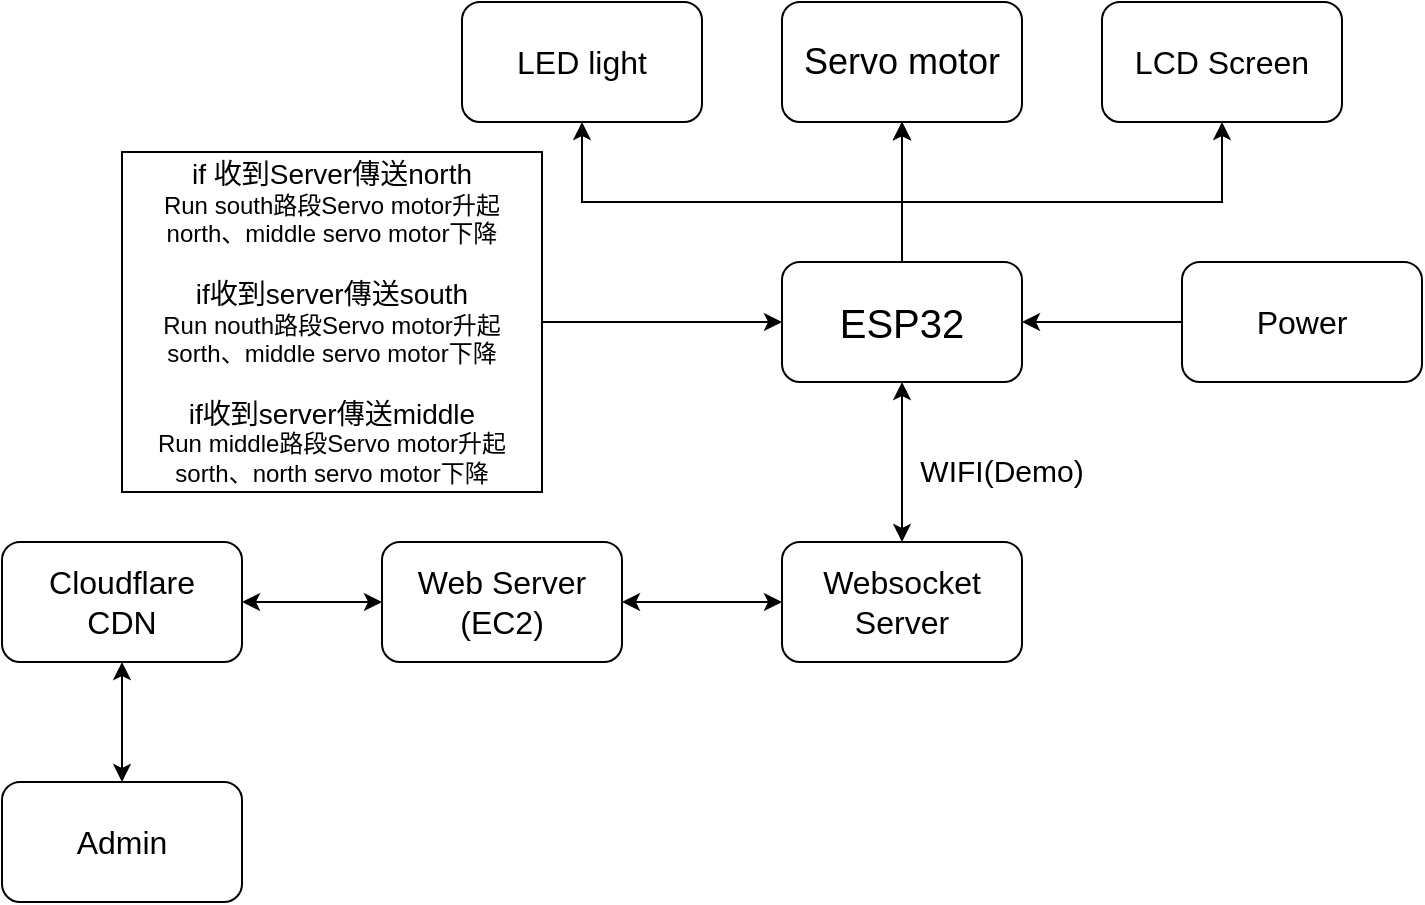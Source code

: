 <mxfile version="25.0.3">
  <diagram name="第 1 页" id="GRRBzTbhXltk0ez7nLBs">
    <mxGraphModel dx="954" dy="605" grid="1" gridSize="10" guides="1" tooltips="1" connect="1" arrows="1" fold="1" page="1" pageScale="1" pageWidth="2339" pageHeight="3300" math="0" shadow="0">
      <root>
        <mxCell id="0" />
        <mxCell id="1" parent="0" />
        <mxCell id="h-WjH9o7uv-af2M9mUsH-5" value="" style="edgeStyle=orthogonalEdgeStyle;rounded=0;orthogonalLoop=1;jettySize=auto;html=1;" parent="1" source="h-WjH9o7uv-af2M9mUsH-3" target="h-WjH9o7uv-af2M9mUsH-4" edge="1">
          <mxGeometry relative="1" as="geometry" />
        </mxCell>
        <mxCell id="h-WjH9o7uv-af2M9mUsH-8" value="" style="edgeStyle=orthogonalEdgeStyle;rounded=0;orthogonalLoop=1;jettySize=auto;html=1;" parent="1" source="h-WjH9o7uv-af2M9mUsH-3" target="h-WjH9o7uv-af2M9mUsH-4" edge="1">
          <mxGeometry relative="1" as="geometry" />
        </mxCell>
        <mxCell id="h-WjH9o7uv-af2M9mUsH-9" value="" style="edgeStyle=orthogonalEdgeStyle;rounded=0;orthogonalLoop=1;jettySize=auto;html=1;" parent="1" source="h-WjH9o7uv-af2M9mUsH-3" target="h-WjH9o7uv-af2M9mUsH-4" edge="1">
          <mxGeometry relative="1" as="geometry" />
        </mxCell>
        <mxCell id="h-WjH9o7uv-af2M9mUsH-11" style="edgeStyle=orthogonalEdgeStyle;rounded=0;orthogonalLoop=1;jettySize=auto;html=1;entryX=0.5;entryY=1;entryDx=0;entryDy=0;" parent="1" source="h-WjH9o7uv-af2M9mUsH-3" target="h-WjH9o7uv-af2M9mUsH-10" edge="1">
          <mxGeometry relative="1" as="geometry">
            <Array as="points">
              <mxPoint x="640" y="500" />
              <mxPoint x="800" y="500" />
            </Array>
          </mxGeometry>
        </mxCell>
        <mxCell id="h-WjH9o7uv-af2M9mUsH-13" style="edgeStyle=orthogonalEdgeStyle;rounded=0;orthogonalLoop=1;jettySize=auto;html=1;entryX=0.5;entryY=1;entryDx=0;entryDy=0;" parent="1" source="h-WjH9o7uv-af2M9mUsH-3" target="h-WjH9o7uv-af2M9mUsH-12" edge="1">
          <mxGeometry relative="1" as="geometry">
            <Array as="points">
              <mxPoint x="640" y="500" />
              <mxPoint x="480" y="500" />
            </Array>
          </mxGeometry>
        </mxCell>
        <mxCell id="h-WjH9o7uv-af2M9mUsH-3" value="&lt;font style=&quot;font-size: 20px;&quot;&gt;ESP32&lt;/font&gt;" style="rounded=1;whiteSpace=wrap;html=1;" parent="1" vertex="1">
          <mxGeometry x="580" y="530" width="120" height="60" as="geometry" />
        </mxCell>
        <mxCell id="h-WjH9o7uv-af2M9mUsH-4" value="&lt;font style=&quot;font-size: 18px;&quot;&gt;Servo motor&lt;/font&gt;" style="rounded=1;whiteSpace=wrap;html=1;" parent="1" vertex="1">
          <mxGeometry x="580" y="400" width="120" height="60" as="geometry" />
        </mxCell>
        <mxCell id="h-WjH9o7uv-af2M9mUsH-10" value="&lt;font style=&quot;font-size: 16px;&quot;&gt;LCD Screen&lt;/font&gt;" style="rounded=1;whiteSpace=wrap;html=1;" parent="1" vertex="1">
          <mxGeometry x="740" y="400" width="120" height="60" as="geometry" />
        </mxCell>
        <mxCell id="h-WjH9o7uv-af2M9mUsH-12" value="&lt;font style=&quot;font-size: 16px;&quot;&gt;LED light&lt;/font&gt;" style="rounded=1;whiteSpace=wrap;html=1;" parent="1" vertex="1">
          <mxGeometry x="420" y="400" width="120" height="60" as="geometry" />
        </mxCell>
        <mxCell id="h-WjH9o7uv-af2M9mUsH-14" value="&lt;span style=&quot;font-size: 16px;&quot;&gt;Websocket&lt;/span&gt;&lt;div&gt;&lt;span style=&quot;font-size: 16px;&quot;&gt;Server&lt;/span&gt;&lt;/div&gt;" style="rounded=1;whiteSpace=wrap;html=1;" parent="1" vertex="1">
          <mxGeometry x="580" y="670" width="120" height="60" as="geometry" />
        </mxCell>
        <mxCell id="h-WjH9o7uv-af2M9mUsH-16" value="" style="endArrow=classic;startArrow=classic;html=1;rounded=0;entryX=0.5;entryY=1;entryDx=0;entryDy=0;exitX=0.5;exitY=0;exitDx=0;exitDy=0;" parent="1" source="h-WjH9o7uv-af2M9mUsH-14" target="h-WjH9o7uv-af2M9mUsH-3" edge="1">
          <mxGeometry width="50" height="50" relative="1" as="geometry">
            <mxPoint x="390" y="660" as="sourcePoint" />
            <mxPoint x="520" y="610" as="targetPoint" />
          </mxGeometry>
        </mxCell>
        <mxCell id="h-WjH9o7uv-af2M9mUsH-17" value="&lt;font style=&quot;font-size: 16px;&quot;&gt;Web Server&lt;/font&gt;&lt;div&gt;&lt;font style=&quot;font-size: 16px;&quot;&gt;(EC2)&lt;/font&gt;&lt;/div&gt;" style="rounded=1;whiteSpace=wrap;html=1;" parent="1" vertex="1">
          <mxGeometry x="380" y="670" width="120" height="60" as="geometry" />
        </mxCell>
        <mxCell id="iC1xKiAJGUKjYp6LLDDv-2" value="&lt;font style=&quot;font-size: 15px;&quot;&gt;WIFI(Demo)&lt;/font&gt;" style="text;html=1;align=center;verticalAlign=middle;whiteSpace=wrap;rounded=0;" vertex="1" parent="1">
          <mxGeometry x="650" y="618.75" width="80" height="30" as="geometry" />
        </mxCell>
        <mxCell id="iC1xKiAJGUKjYp6LLDDv-4" value="" style="endArrow=classic;startArrow=classic;html=1;rounded=0;exitX=1;exitY=0.5;exitDx=0;exitDy=0;entryX=0;entryY=0.5;entryDx=0;entryDy=0;" edge="1" parent="1" source="h-WjH9o7uv-af2M9mUsH-17" target="h-WjH9o7uv-af2M9mUsH-14">
          <mxGeometry width="50" height="50" relative="1" as="geometry">
            <mxPoint x="620" y="620" as="sourcePoint" />
            <mxPoint x="670" y="570" as="targetPoint" />
          </mxGeometry>
        </mxCell>
        <mxCell id="iC1xKiAJGUKjYp6LLDDv-6" value="&lt;font style=&quot;font-size: 16px;&quot;&gt;Cloudflare&lt;/font&gt;&lt;div&gt;&lt;font style=&quot;font-size: 16px;&quot;&gt;CDN&lt;/font&gt;&lt;/div&gt;" style="rounded=1;whiteSpace=wrap;html=1;" vertex="1" parent="1">
          <mxGeometry x="190" y="670" width="120" height="60" as="geometry" />
        </mxCell>
        <mxCell id="iC1xKiAJGUKjYp6LLDDv-9" value="" style="endArrow=classic;startArrow=classic;html=1;rounded=0;exitX=1;exitY=0.5;exitDx=0;exitDy=0;entryX=0;entryY=0.5;entryDx=0;entryDy=0;" edge="1" parent="1" source="iC1xKiAJGUKjYp6LLDDv-6" target="h-WjH9o7uv-af2M9mUsH-17">
          <mxGeometry width="50" height="50" relative="1" as="geometry">
            <mxPoint x="530" y="600" as="sourcePoint" />
            <mxPoint x="580" y="550" as="targetPoint" />
          </mxGeometry>
        </mxCell>
        <mxCell id="iC1xKiAJGUKjYp6LLDDv-10" value="&lt;span style=&quot;font-size: 16px;&quot;&gt;Admin&lt;/span&gt;" style="rounded=1;whiteSpace=wrap;html=1;" vertex="1" parent="1">
          <mxGeometry x="190" y="790" width="120" height="60" as="geometry" />
        </mxCell>
        <mxCell id="iC1xKiAJGUKjYp6LLDDv-11" value="" style="endArrow=classic;startArrow=classic;html=1;rounded=0;entryX=0.5;entryY=1;entryDx=0;entryDy=0;exitX=0.5;exitY=0;exitDx=0;exitDy=0;" edge="1" parent="1" source="iC1xKiAJGUKjYp6LLDDv-10" target="iC1xKiAJGUKjYp6LLDDv-6">
          <mxGeometry width="50" height="50" relative="1" as="geometry">
            <mxPoint x="280" y="780" as="sourcePoint" />
            <mxPoint x="600" y="740" as="targetPoint" />
          </mxGeometry>
        </mxCell>
        <mxCell id="iC1xKiAJGUKjYp6LLDDv-13" value="" style="edgeStyle=orthogonalEdgeStyle;rounded=0;orthogonalLoop=1;jettySize=auto;html=1;" edge="1" parent="1" source="iC1xKiAJGUKjYp6LLDDv-12" target="h-WjH9o7uv-af2M9mUsH-3">
          <mxGeometry relative="1" as="geometry" />
        </mxCell>
        <mxCell id="iC1xKiAJGUKjYp6LLDDv-12" value="&lt;font style=&quot;font-size: 16px;&quot;&gt;Power&lt;/font&gt;" style="rounded=1;whiteSpace=wrap;html=1;" vertex="1" parent="1">
          <mxGeometry x="780" y="530" width="120" height="60" as="geometry" />
        </mxCell>
        <mxCell id="iC1xKiAJGUKjYp6LLDDv-19" value="" style="edgeStyle=orthogonalEdgeStyle;rounded=0;orthogonalLoop=1;jettySize=auto;html=1;" edge="1" parent="1" source="iC1xKiAJGUKjYp6LLDDv-18" target="h-WjH9o7uv-af2M9mUsH-3">
          <mxGeometry relative="1" as="geometry" />
        </mxCell>
        <mxCell id="iC1xKiAJGUKjYp6LLDDv-18" value="&lt;span style=&quot;font-size: 14px;&quot;&gt;if 收到Server傳送north&lt;/span&gt;&lt;div&gt;Run south路段Servo motor升起&lt;/div&gt;&lt;div&gt;north、middle servo motor下降&lt;/div&gt;&lt;div&gt;&lt;br&gt;&lt;/div&gt;&lt;div&gt;&lt;font style=&quot;font-size: 14px;&quot;&gt;if收到server傳送south&lt;/font&gt;&lt;/div&gt;&lt;div&gt;&lt;div&gt;Run nouth路段Servo motor升起&lt;/div&gt;&lt;div&gt;sorth、middle servo motor下降&lt;/div&gt;&lt;div&gt;&lt;br&gt;&lt;/div&gt;&lt;/div&gt;&lt;div&gt;&lt;div&gt;&lt;font style=&quot;font-size: 14px;&quot;&gt;if收到server傳送middle&lt;/font&gt;&lt;/div&gt;&lt;div&gt;&lt;div&gt;Run middle路段Servo motor升起&lt;/div&gt;&lt;div&gt;sorth、north servo motor下降&lt;/div&gt;&lt;/div&gt;&lt;/div&gt;" style="rounded=0;whiteSpace=wrap;html=1;" vertex="1" parent="1">
          <mxGeometry x="250" y="475" width="210" height="170" as="geometry" />
        </mxCell>
      </root>
    </mxGraphModel>
  </diagram>
</mxfile>
